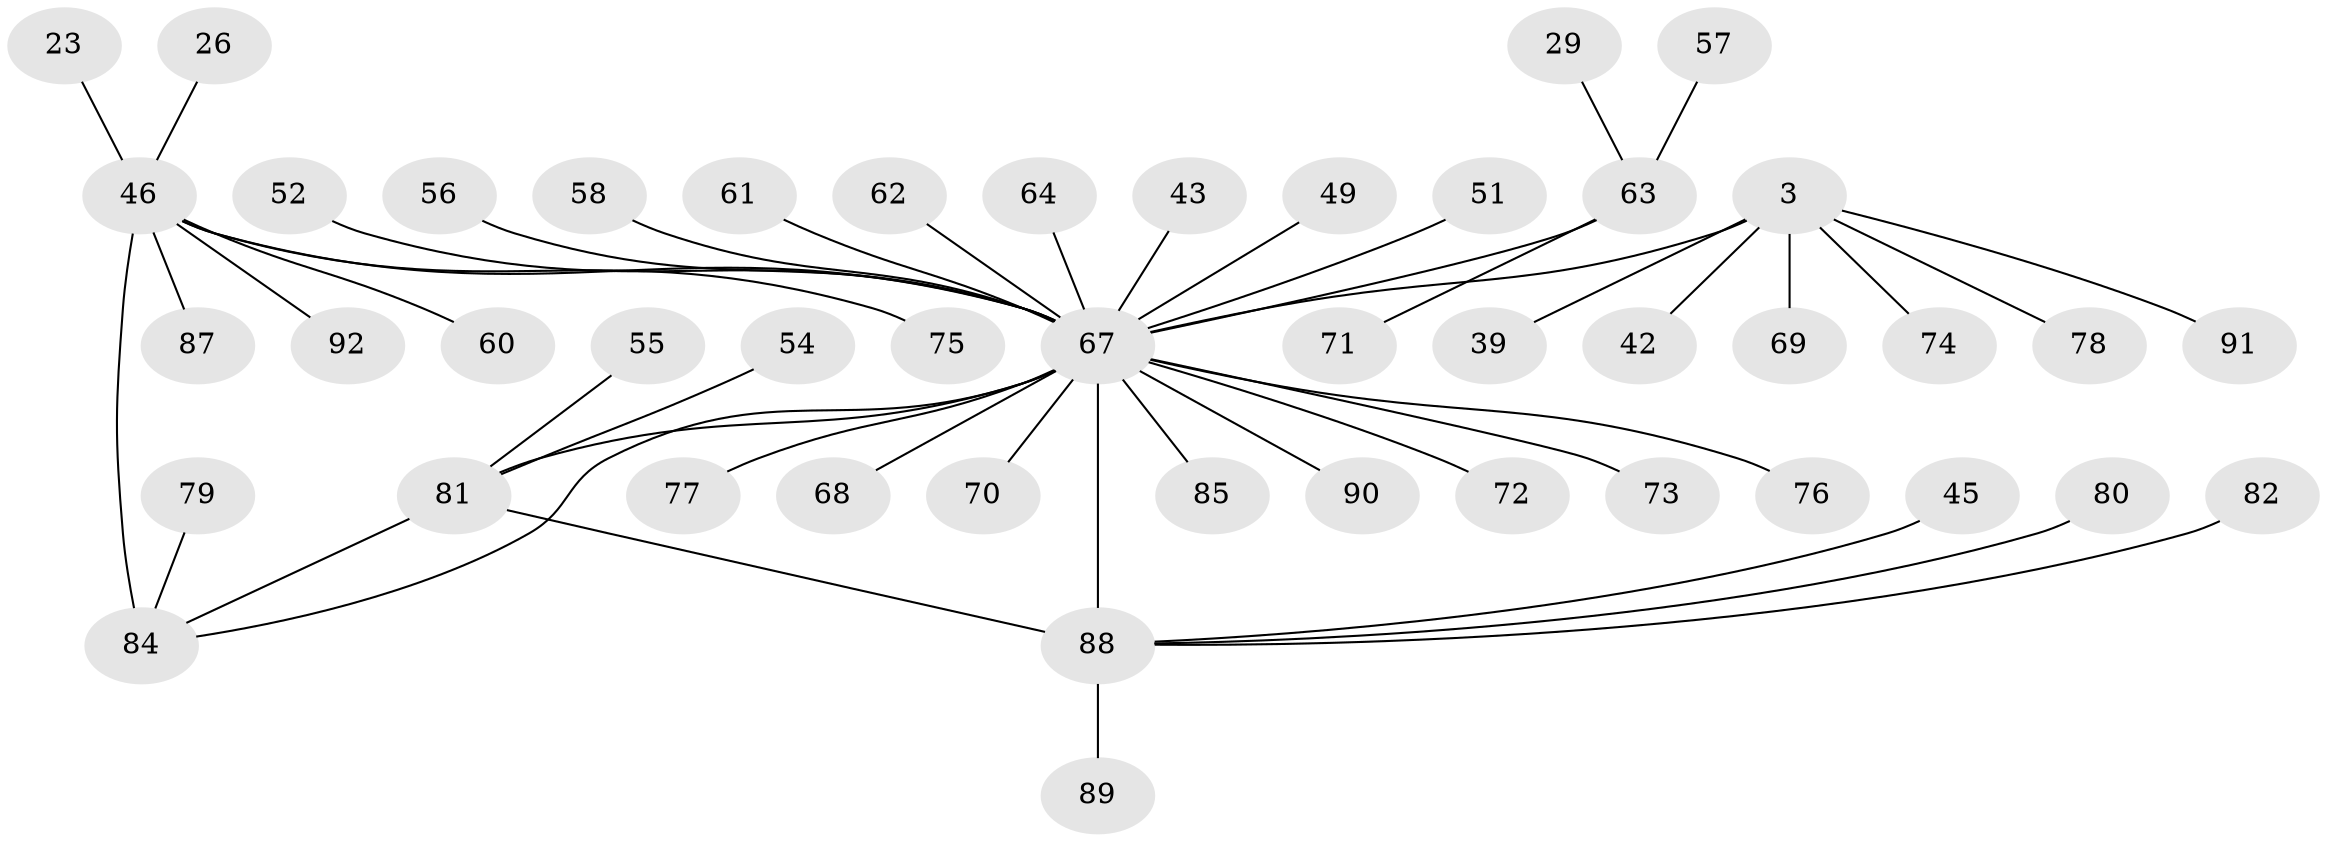 // original degree distribution, {6: 0.08695652173913043, 11: 0.010869565217391304, 7: 0.021739130434782608, 9: 0.03260869565217391, 5: 0.03260869565217391, 12: 0.010869565217391304, 8: 0.010869565217391304, 10: 0.010869565217391304, 1: 0.5652173913043478, 2: 0.18478260869565216, 3: 0.03260869565217391}
// Generated by graph-tools (version 1.1) at 2025/54/03/09/25 04:54:36]
// undirected, 46 vertices, 48 edges
graph export_dot {
graph [start="1"]
  node [color=gray90,style=filled];
  3 [super="+1"];
  23;
  26;
  29;
  39;
  42 [super="+31"];
  43;
  45;
  46 [super="+35+38"];
  49 [super="+44"];
  51;
  52;
  54;
  55;
  56 [super="+28"];
  57 [super="+40"];
  58;
  60;
  61;
  62 [super="+53"];
  63 [super="+6"];
  64;
  67 [super="+8+50+20"];
  68;
  69;
  70;
  71;
  72 [super="+37+59"];
  73;
  74;
  75 [super="+48"];
  76;
  77;
  78;
  79;
  80;
  81 [super="+12"];
  82;
  84 [super="+83+33+47"];
  85;
  87;
  88 [super="+65+11+25+32+34+41"];
  89 [super="+86"];
  90;
  91;
  92;
  3 -- 39;
  3 -- 74;
  3 -- 78;
  3 -- 91;
  3 -- 69;
  3 -- 42;
  3 -- 67 [weight=5];
  23 -- 46;
  26 -- 46;
  29 -- 63;
  43 -- 67;
  45 -- 88;
  46 -- 67 [weight=7];
  46 -- 84 [weight=4];
  46 -- 60;
  46 -- 92;
  46 -- 87;
  46 -- 75;
  49 -- 67;
  51 -- 67;
  52 -- 67;
  54 -- 81;
  55 -- 81;
  56 -- 67;
  57 -- 63;
  58 -- 67;
  61 -- 67;
  62 -- 67 [weight=2];
  63 -- 71;
  63 -- 67 [weight=6];
  64 -- 67;
  67 -- 68;
  67 -- 73;
  67 -- 76;
  67 -- 77;
  67 -- 72;
  67 -- 85;
  67 -- 88 [weight=3];
  67 -- 81;
  67 -- 70;
  67 -- 84 [weight=2];
  67 -- 90;
  79 -- 84;
  80 -- 88;
  81 -- 88 [weight=4];
  81 -- 84;
  82 -- 88;
  88 -- 89;
}
